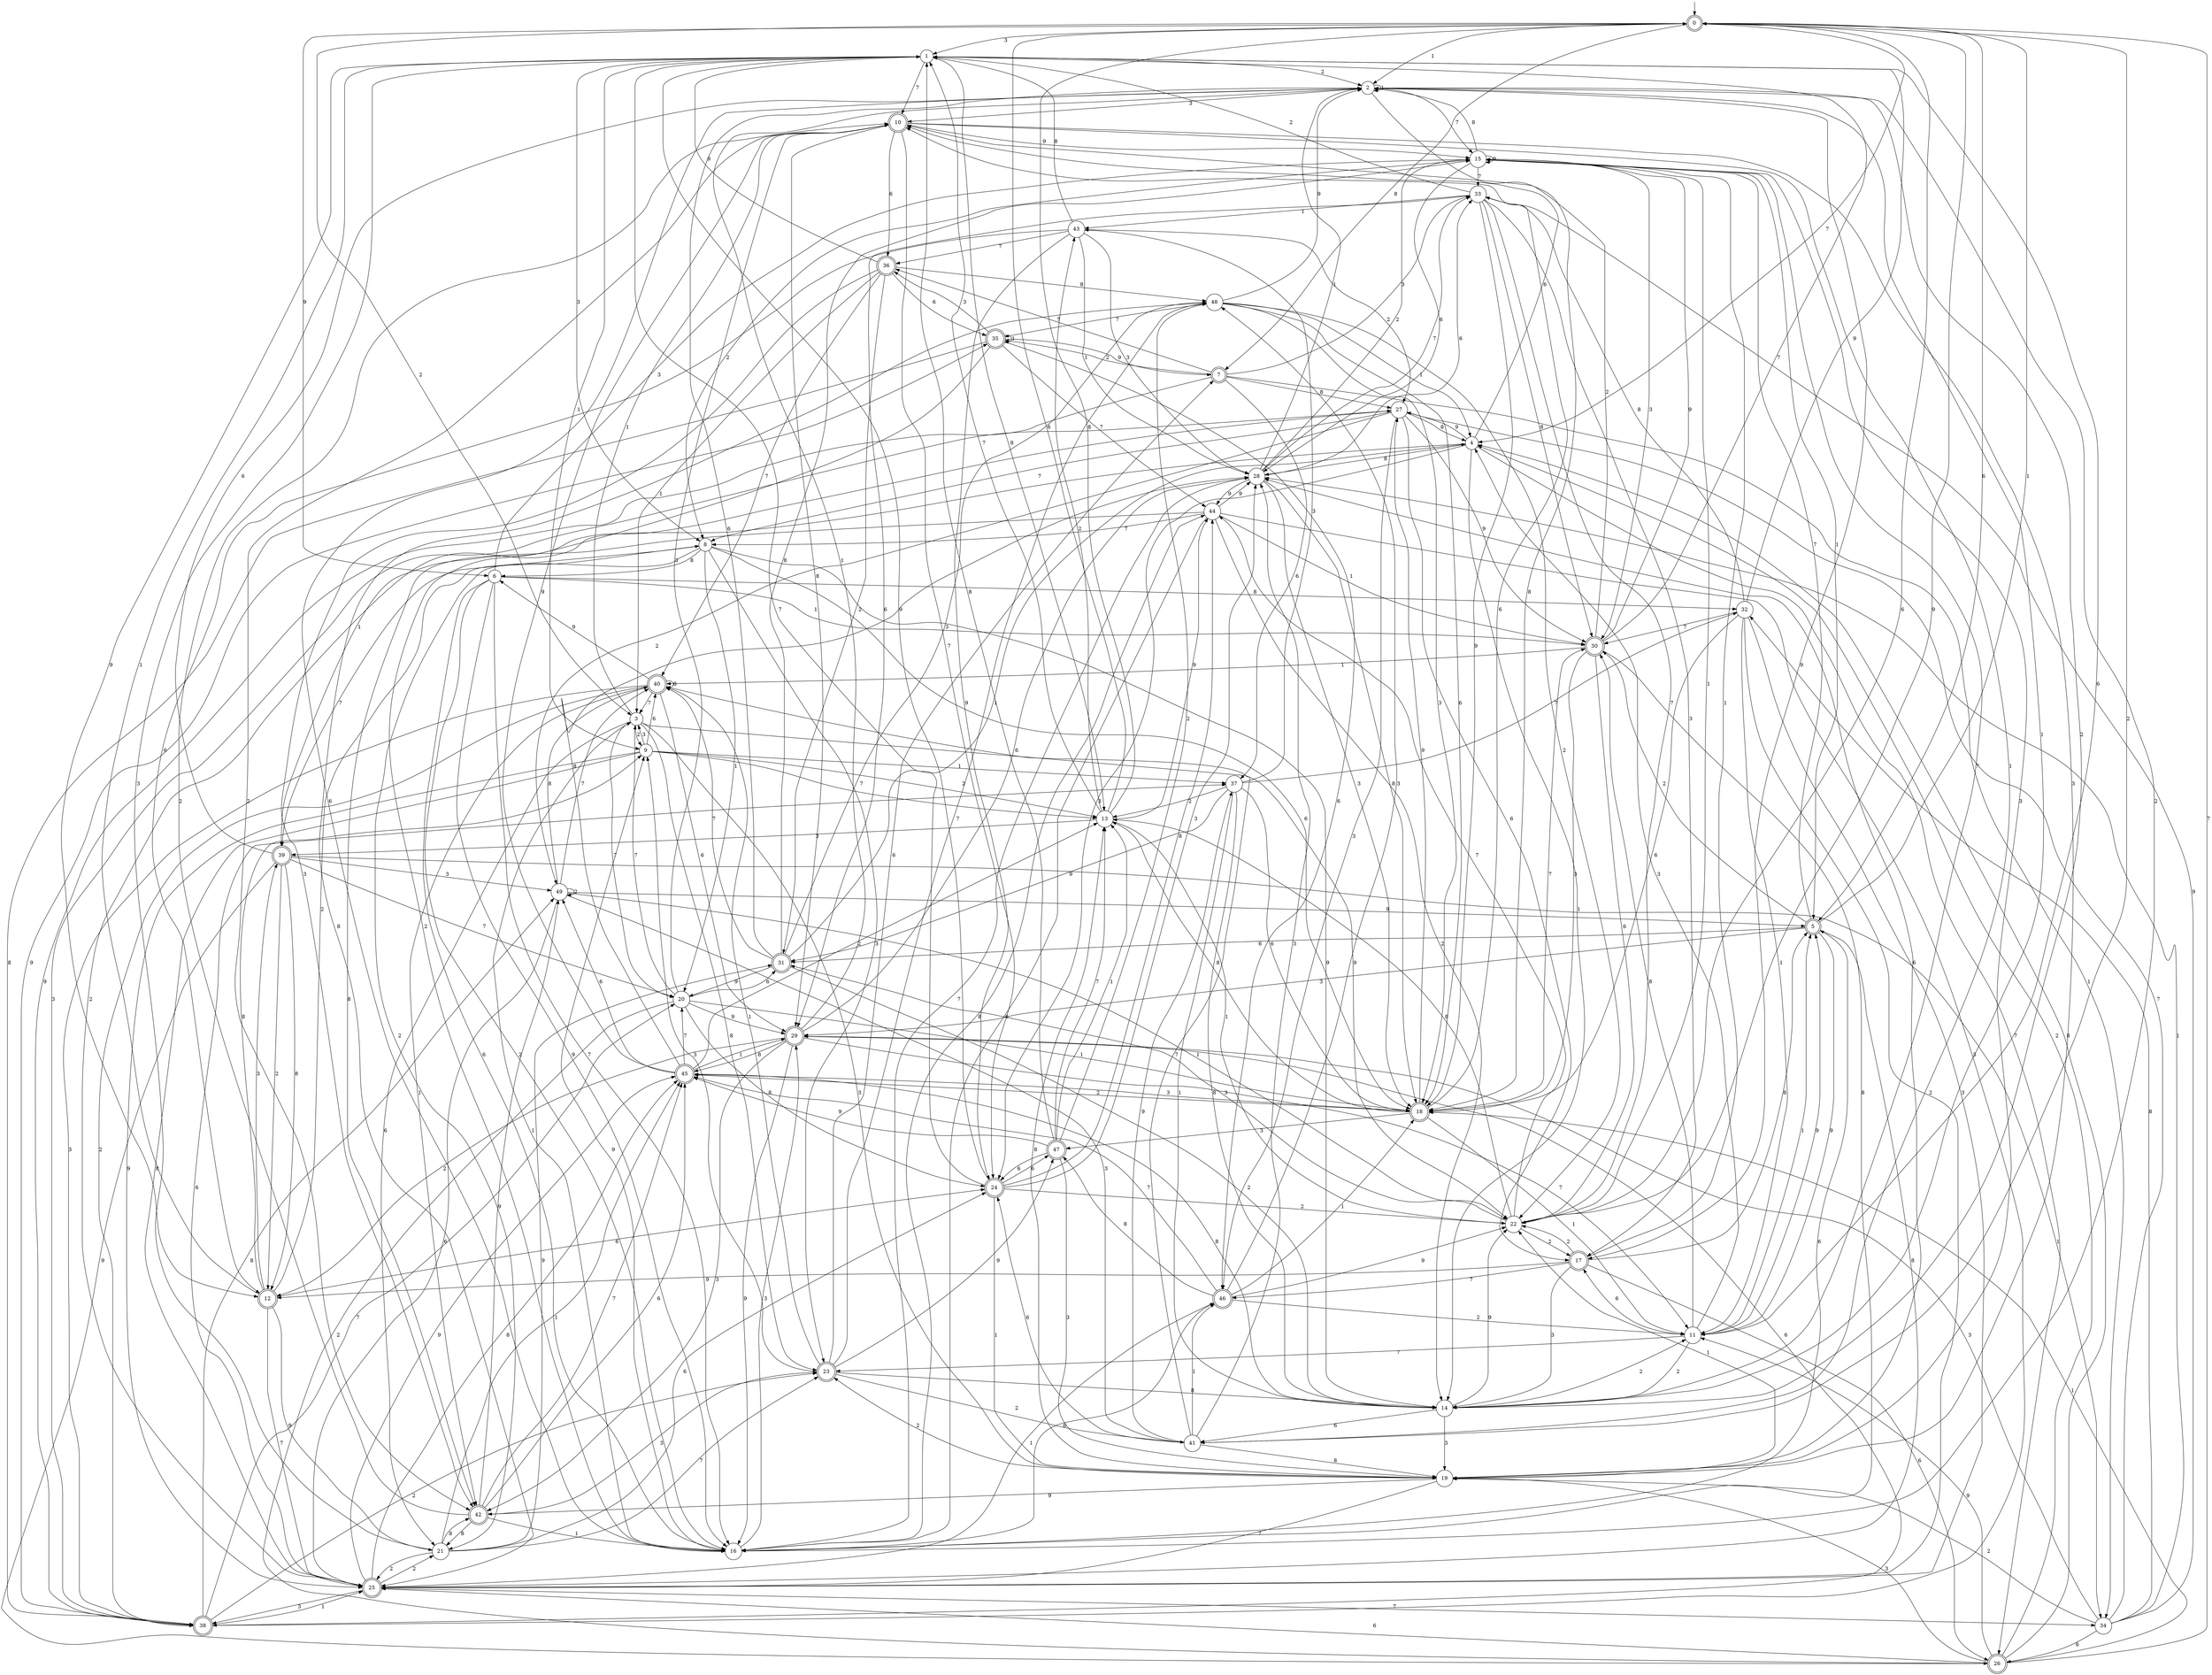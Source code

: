 digraph g {

	s0 [shape="doublecircle" label="0"];
	s1 [shape="circle" label="1"];
	s2 [shape="circle" label="2"];
	s3 [shape="circle" label="3"];
	s4 [shape="circle" label="4"];
	s5 [shape="doublecircle" label="5"];
	s6 [shape="circle" label="6"];
	s7 [shape="doublecircle" label="7"];
	s8 [shape="circle" label="8"];
	s9 [shape="circle" label="9"];
	s10 [shape="doublecircle" label="10"];
	s11 [shape="circle" label="11"];
	s12 [shape="doublecircle" label="12"];
	s13 [shape="circle" label="13"];
	s14 [shape="circle" label="14"];
	s15 [shape="circle" label="15"];
	s16 [shape="circle" label="16"];
	s17 [shape="doublecircle" label="17"];
	s18 [shape="doublecircle" label="18"];
	s19 [shape="circle" label="19"];
	s20 [shape="circle" label="20"];
	s21 [shape="circle" label="21"];
	s22 [shape="circle" label="22"];
	s23 [shape="doublecircle" label="23"];
	s24 [shape="doublecircle" label="24"];
	s25 [shape="doublecircle" label="25"];
	s26 [shape="doublecircle" label="26"];
	s27 [shape="circle" label="27"];
	s28 [shape="circle" label="28"];
	s29 [shape="doublecircle" label="29"];
	s30 [shape="doublecircle" label="30"];
	s31 [shape="doublecircle" label="31"];
	s32 [shape="circle" label="32"];
	s33 [shape="circle" label="33"];
	s34 [shape="circle" label="34"];
	s35 [shape="doublecircle" label="35"];
	s36 [shape="doublecircle" label="36"];
	s37 [shape="circle" label="37"];
	s38 [shape="doublecircle" label="38"];
	s39 [shape="doublecircle" label="39"];
	s40 [shape="doublecircle" label="40"];
	s41 [shape="circle" label="41"];
	s42 [shape="doublecircle" label="42"];
	s43 [shape="circle" label="43"];
	s44 [shape="circle" label="44"];
	s45 [shape="doublecircle" label="45"];
	s46 [shape="doublecircle" label="46"];
	s47 [shape="doublecircle" label="47"];
	s48 [shape="circle" label="48"];
	s49 [shape="circle" label="49"];
	s0 -> s1 [label="3"];
	s0 -> s2 [label="1"];
	s0 -> s3 [label="2"];
	s0 -> s4 [label="7"];
	s0 -> s5 [label="6"];
	s0 -> s6 [label="9"];
	s0 -> s7 [label="8"];
	s1 -> s8 [label="3"];
	s1 -> s9 [label="1"];
	s1 -> s2 [label="2"];
	s1 -> s10 [label="7"];
	s1 -> s11 [label="6"];
	s1 -> s12 [label="9"];
	s1 -> s13 [label="8"];
	s2 -> s10 [label="3"];
	s2 -> s2 [label="1"];
	s2 -> s14 [label="2"];
	s2 -> s15 [label="7"];
	s2 -> s16 [label="6"];
	s2 -> s17 [label="9"];
	s2 -> s18 [label="8"];
	s3 -> s19 [label="3"];
	s3 -> s10 [label="1"];
	s3 -> s9 [label="2"];
	s3 -> s20 [label="7"];
	s3 -> s21 [label="6"];
	s3 -> s22 [label="9"];
	s3 -> s23 [label="8"];
	s4 -> s24 [label="3"];
	s4 -> s14 [label="1"];
	s4 -> s25 [label="2"];
	s4 -> s26 [label="7"];
	s4 -> s10 [label="6"];
	s4 -> s27 [label="9"];
	s4 -> s28 [label="8"];
	s5 -> s29 [label="3"];
	s5 -> s0 [label="1"];
	s5 -> s30 [label="2"];
	s5 -> s15 [label="7"];
	s5 -> s31 [label="6"];
	s5 -> s11 [label="9"];
	s5 -> s25 [label="8"];
	s6 -> s15 [label="3"];
	s6 -> s30 [label="1"];
	s6 -> s16 [label="2"];
	s6 -> s16 [label="7"];
	s6 -> s16 [label="6"];
	s6 -> s16 [label="9"];
	s6 -> s32 [label="8"];
	s7 -> s33 [label="3"];
	s7 -> s34 [label="1"];
	s7 -> s35 [label="2"];
	s7 -> s36 [label="7"];
	s7 -> s37 [label="6"];
	s7 -> s38 [label="9"];
	s7 -> s27 [label="8"];
	s8 -> s23 [label="3"];
	s8 -> s20 [label="1"];
	s8 -> s21 [label="2"];
	s8 -> s39 [label="7"];
	s8 -> s18 [label="6"];
	s8 -> s14 [label="9"];
	s8 -> s6 [label="8"];
	s9 -> s3 [label="3"];
	s9 -> s37 [label="1"];
	s9 -> s13 [label="2"];
	s9 -> s13 [label="7"];
	s9 -> s40 [label="6"];
	s9 -> s25 [label="9"];
	s9 -> s25 [label="8"];
	s10 -> s19 [label="3"];
	s10 -> s41 [label="1"];
	s10 -> s42 [label="2"];
	s10 -> s24 [label="7"];
	s10 -> s36 [label="6"];
	s10 -> s15 [label="9"];
	s10 -> s29 [label="8"];
	s11 -> s4 [label="3"];
	s11 -> s5 [label="1"];
	s11 -> s14 [label="2"];
	s11 -> s23 [label="7"];
	s11 -> s17 [label="6"];
	s11 -> s5 [label="9"];
	s11 -> s30 [label="8"];
	s12 -> s39 [label="3"];
	s12 -> s1 [label="1"];
	s12 -> s8 [label="2"];
	s12 -> s25 [label="7"];
	s12 -> s24 [label="6"];
	s12 -> s21 [label="9"];
	s12 -> s9 [label="8"];
	s13 -> s39 [label="3"];
	s13 -> s22 [label="1"];
	s13 -> s43 [label="2"];
	s13 -> s1 [label="7"];
	s13 -> s0 [label="6"];
	s13 -> s44 [label="9"];
	s13 -> s0 [label="8"];
	s14 -> s19 [label="3"];
	s14 -> s2 [label="1"];
	s14 -> s11 [label="2"];
	s14 -> s15 [label="7"];
	s14 -> s41 [label="6"];
	s14 -> s22 [label="9"];
	s14 -> s45 [label="8"];
	s15 -> s30 [label="3"];
	s15 -> s5 [label="1"];
	s15 -> s8 [label="2"];
	s15 -> s33 [label="7"];
	s15 -> s28 [label="6"];
	s15 -> s15 [label="9"];
	s15 -> s2 [label="8"];
	s16 -> s29 [label="3"];
	s16 -> s3 [label="1"];
	s16 -> s2 [label="2"];
	s16 -> s28 [label="7"];
	s16 -> s5 [label="6"];
	s16 -> s9 [label="9"];
	s16 -> s44 [label="8"];
	s17 -> s14 [label="3"];
	s17 -> s15 [label="1"];
	s17 -> s22 [label="2"];
	s17 -> s46 [label="7"];
	s17 -> s26 [label="6"];
	s17 -> s12 [label="9"];
	s17 -> s5 [label="8"];
	s18 -> s47 [label="3"];
	s18 -> s11 [label="1"];
	s18 -> s45 [label="2"];
	s18 -> s30 [label="7"];
	s18 -> s10 [label="6"];
	s18 -> s27 [label="9"];
	s18 -> s13 [label="8"];
	s19 -> s15 [label="3"];
	s19 -> s22 [label="1"];
	s19 -> s23 [label="2"];
	s19 -> s25 [label="7"];
	s19 -> s28 [label="6"];
	s19 -> s42 [label="9"];
	s19 -> s13 [label="8"];
	s20 -> s10 [label="3"];
	s20 -> s18 [label="1"];
	s20 -> s26 [label="2"];
	s20 -> s3 [label="7"];
	s20 -> s31 [label="6"];
	s20 -> s29 [label="9"];
	s20 -> s24 [label="8"];
	s21 -> s1 [label="3"];
	s21 -> s45 [label="1"];
	s21 -> s25 [label="2"];
	s21 -> s23 [label="7"];
	s21 -> s24 [label="6"];
	s21 -> s31 [label="9"];
	s21 -> s42 [label="8"];
	s22 -> s31 [label="3"];
	s22 -> s15 [label="1"];
	s22 -> s17 [label="2"];
	s22 -> s44 [label="7"];
	s22 -> s0 [label="6"];
	s22 -> s0 [label="9"];
	s22 -> s13 [label="8"];
	s23 -> s9 [label="3"];
	s23 -> s40 [label="1"];
	s23 -> s41 [label="2"];
	s23 -> s48 [label="7"];
	s23 -> s7 [label="6"];
	s23 -> s47 [label="9"];
	s23 -> s14 [label="8"];
	s24 -> s28 [label="3"];
	s24 -> s19 [label="1"];
	s24 -> s22 [label="2"];
	s24 -> s1 [label="7"];
	s24 -> s47 [label="6"];
	s24 -> s1 [label="9"];
	s24 -> s44 [label="8"];
	s25 -> s38 [label="3"];
	s25 -> s46 [label="1"];
	s25 -> s21 [label="2"];
	s25 -> s34 [label="7"];
	s25 -> s37 [label="6"];
	s25 -> s45 [label="9"];
	s25 -> s45 [label="8"];
	s26 -> s19 [label="3"];
	s26 -> s18 [label="1"];
	s26 -> s4 [label="2"];
	s26 -> s0 [label="7"];
	s26 -> s25 [label="6"];
	s26 -> s11 [label="9"];
	s26 -> s4 [label="8"];
	s27 -> s46 [label="3"];
	s27 -> s39 [label="1"];
	s27 -> s49 [label="2"];
	s27 -> s8 [label="7"];
	s27 -> s17 [label="6"];
	s27 -> s30 [label="9"];
	s27 -> s4 [label="8"];
	s28 -> s18 [label="3"];
	s28 -> s2 [label="1"];
	s28 -> s15 [label="2"];
	s28 -> s33 [label="7"];
	s28 -> s33 [label="6"];
	s28 -> s44 [label="9"];
	s28 -> s18 [label="8"];
	s29 -> s42 [label="3"];
	s29 -> s2 [label="1"];
	s29 -> s12 [label="2"];
	s29 -> s11 [label="7"];
	s29 -> s28 [label="6"];
	s29 -> s16 [label="9"];
	s29 -> s45 [label="8"];
	s30 -> s18 [label="3"];
	s30 -> s40 [label="1"];
	s30 -> s10 [label="2"];
	s30 -> s1 [label="7"];
	s30 -> s22 [label="6"];
	s30 -> s15 [label="9"];
	s30 -> s16 [label="8"];
	s31 -> s48 [label="3"];
	s31 -> s4 [label="1"];
	s31 -> s14 [label="2"];
	s31 -> s40 [label="7"];
	s31 -> s2 [label="6"];
	s31 -> s20 [label="9"];
	s31 -> s15 [label="8"];
	s32 -> s25 [label="3"];
	s32 -> s11 [label="1"];
	s32 -> s25 [label="2"];
	s32 -> s30 [label="7"];
	s32 -> s18 [label="6"];
	s32 -> s1 [label="9"];
	s32 -> s33 [label="8"];
	s33 -> s17 [label="3"];
	s33 -> s43 [label="1"];
	s33 -> s1 [label="2"];
	s33 -> s22 [label="7"];
	s33 -> s29 [label="6"];
	s33 -> s18 [label="9"];
	s33 -> s30 [label="8"];
	s34 -> s29 [label="3"];
	s34 -> s28 [label="1"];
	s34 -> s19 [label="2"];
	s34 -> s27 [label="7"];
	s34 -> s26 [label="6"];
	s34 -> s33 [label="9"];
	s34 -> s32 [label="8"];
	s35 -> s36 [label="3"];
	s35 -> s35 [label="1"];
	s35 -> s16 [label="2"];
	s35 -> s44 [label="7"];
	s35 -> s46 [label="6"];
	s35 -> s7 [label="9"];
	s35 -> s38 [label="8"];
	s36 -> s42 [label="3"];
	s36 -> s3 [label="1"];
	s36 -> s31 [label="2"];
	s36 -> s40 [label="7"];
	s36 -> s35 [label="6"];
	s36 -> s1 [label="9"];
	s36 -> s48 [label="8"];
	s37 -> s43 [label="3"];
	s37 -> s14 [label="1"];
	s37 -> s13 [label="2"];
	s37 -> s32 [label="7"];
	s37 -> s18 [label="6"];
	s37 -> s31 [label="9"];
	s37 -> s14 [label="8"];
	s38 -> s27 [label="3"];
	s38 -> s25 [label="1"];
	s38 -> s23 [label="2"];
	s38 -> s20 [label="7"];
	s38 -> s29 [label="6"];
	s38 -> s35 [label="9"];
	s38 -> s49 [label="8"];
	s39 -> s49 [label="3"];
	s39 -> s34 [label="1"];
	s39 -> s12 [label="2"];
	s39 -> s20 [label="7"];
	s39 -> s2 [label="6"];
	s39 -> s26 [label="9"];
	s39 -> s12 [label="8"];
	s40 -> s38 [label="3"];
	s40 -> s42 [label="1"];
	s40 -> s38 [label="2"];
	s40 -> s3 [label="7"];
	s40 -> s29 [label="6"];
	s40 -> s6 [label="9"];
	s40 -> s40 [label="8"];
	s41 -> s28 [label="3"];
	s41 -> s46 [label="1"];
	s41 -> s0 [label="2"];
	s41 -> s40 [label="7"];
	s41 -> s24 [label="6"];
	s41 -> s37 [label="9"];
	s41 -> s19 [label="8"];
	s42 -> s23 [label="3"];
	s42 -> s16 [label="1"];
	s42 -> s10 [label="2"];
	s42 -> s45 [label="7"];
	s42 -> s45 [label="6"];
	s42 -> s49 [label="9"];
	s42 -> s21 [label="8"];
	s43 -> s28 [label="3"];
	s43 -> s28 [label="1"];
	s43 -> s27 [label="2"];
	s43 -> s36 [label="7"];
	s43 -> s12 [label="6"];
	s43 -> s24 [label="9"];
	s43 -> s1 [label="8"];
	s44 -> s38 [label="3"];
	s44 -> s30 [label="1"];
	s44 -> s14 [label="2"];
	s44 -> s8 [label="7"];
	s44 -> s16 [label="6"];
	s44 -> s28 [label="9"];
	s44 -> s42 [label="8"];
	s45 -> s18 [label="3"];
	s45 -> s29 [label="1"];
	s45 -> s13 [label="2"];
	s45 -> s20 [label="7"];
	s45 -> s49 [label="6"];
	s45 -> s10 [label="9"];
	s45 -> s28 [label="8"];
	s46 -> s48 [label="3"];
	s46 -> s18 [label="1"];
	s46 -> s11 [label="2"];
	s46 -> s45 [label="7"];
	s46 -> s16 [label="6"];
	s46 -> s22 [label="9"];
	s46 -> s47 [label="8"];
	s47 -> s19 [label="3"];
	s47 -> s13 [label="1"];
	s47 -> s48 [label="2"];
	s47 -> s13 [label="7"];
	s47 -> s24 [label="6"];
	s47 -> s45 [label="9"];
	s47 -> s1 [label="8"];
	s48 -> s18 [label="3"];
	s48 -> s4 [label="1"];
	s48 -> s22 [label="2"];
	s48 -> s35 [label="7"];
	s48 -> s18 [label="6"];
	s48 -> s2 [label="9"];
	s48 -> s25 [label="8"];
	s49 -> s41 [label="3"];
	s49 -> s22 [label="1"];
	s49 -> s49 [label="2"];
	s49 -> s40 [label="7"];
	s49 -> s25 [label="6"];
	s49 -> s5 [label="9"];
	s49 -> s40 [label="8"];

__start0 [label="" shape="none" width="0" height="0"];
__start0 -> s0;

}

